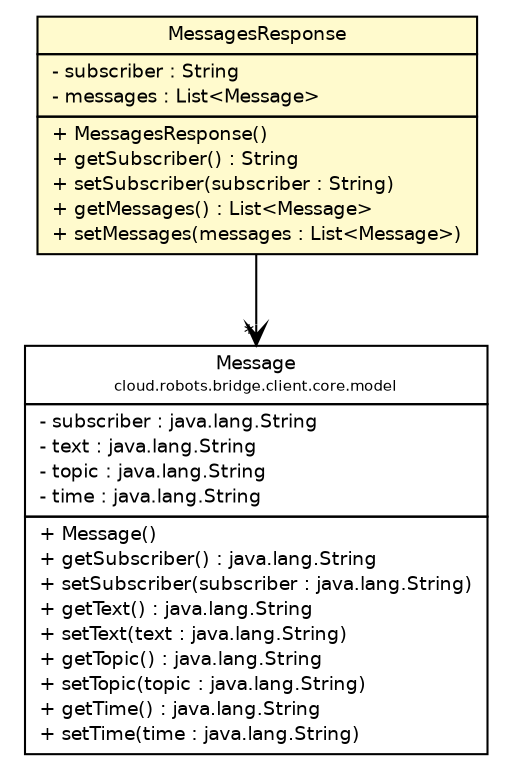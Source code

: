 #!/usr/local/bin/dot
#
# Class diagram 
# Generated by UMLGraph version R5_6-24-gf6e263 (http://www.umlgraph.org/)
#

digraph G {
	edge [fontname="Helvetica",fontsize=10,labelfontname="Helvetica",labelfontsize=10];
	node [fontname="Helvetica",fontsize=10,shape=plaintext];
	nodesep=0.25;
	ranksep=0.5;
	// cloud.robots.bridge.client.core.model.Message
	c373 [label=<<table title="cloud.robots.bridge.client.core.model.Message" border="0" cellborder="1" cellspacing="0" cellpadding="2" port="p" href="../../core/model/Message.html">
		<tr><td><table border="0" cellspacing="0" cellpadding="1">
<tr><td align="center" balign="center"> Message </td></tr>
<tr><td align="center" balign="center"><font point-size="7.0"> cloud.robots.bridge.client.core.model </font></td></tr>
		</table></td></tr>
		<tr><td><table border="0" cellspacing="0" cellpadding="1">
<tr><td align="left" balign="left"> - subscriber : java.lang.String </td></tr>
<tr><td align="left" balign="left"> - text : java.lang.String </td></tr>
<tr><td align="left" balign="left"> - topic : java.lang.String </td></tr>
<tr><td align="left" balign="left"> - time : java.lang.String </td></tr>
		</table></td></tr>
		<tr><td><table border="0" cellspacing="0" cellpadding="1">
<tr><td align="left" balign="left"> + Message() </td></tr>
<tr><td align="left" balign="left"> + getSubscriber() : java.lang.String </td></tr>
<tr><td align="left" balign="left"> + setSubscriber(subscriber : java.lang.String) </td></tr>
<tr><td align="left" balign="left"> + getText() : java.lang.String </td></tr>
<tr><td align="left" balign="left"> + setText(text : java.lang.String) </td></tr>
<tr><td align="left" balign="left"> + getTopic() : java.lang.String </td></tr>
<tr><td align="left" balign="left"> + setTopic(topic : java.lang.String) </td></tr>
<tr><td align="left" balign="left"> + getTime() : java.lang.String </td></tr>
<tr><td align="left" balign="left"> + setTime(time : java.lang.String) </td></tr>
		</table></td></tr>
		</table>>, URL="../../core/model/Message.html", fontname="Helvetica", fontcolor="black", fontsize=9.0];
	// cloud.robots.bridge.client.internal.model.MessagesResponse
	c382 [label=<<table title="cloud.robots.bridge.client.internal.model.MessagesResponse" border="0" cellborder="1" cellspacing="0" cellpadding="2" port="p" bgcolor="lemonChiffon" href="./MessagesResponse.html">
		<tr><td><table border="0" cellspacing="0" cellpadding="1">
<tr><td align="center" balign="center"> MessagesResponse </td></tr>
		</table></td></tr>
		<tr><td><table border="0" cellspacing="0" cellpadding="1">
<tr><td align="left" balign="left"> - subscriber : String </td></tr>
<tr><td align="left" balign="left"> - messages : List&lt;Message&gt; </td></tr>
		</table></td></tr>
		<tr><td><table border="0" cellspacing="0" cellpadding="1">
<tr><td align="left" balign="left"> + MessagesResponse() </td></tr>
<tr><td align="left" balign="left"> + getSubscriber() : String </td></tr>
<tr><td align="left" balign="left"> + setSubscriber(subscriber : String) </td></tr>
<tr><td align="left" balign="left"> + getMessages() : List&lt;Message&gt; </td></tr>
<tr><td align="left" balign="left"> + setMessages(messages : List&lt;Message&gt;) </td></tr>
		</table></td></tr>
		</table>>, URL="./MessagesResponse.html", fontname="Helvetica", fontcolor="black", fontsize=9.0];
	// cloud.robots.bridge.client.internal.model.MessagesResponse NAVASSOC cloud.robots.bridge.client.core.model.Message
	c382:p -> c373:p [taillabel="", label="", headlabel="*", fontname="Helvetica", fontcolor="black", fontsize=10.0, color="black", arrowhead=open];
}

